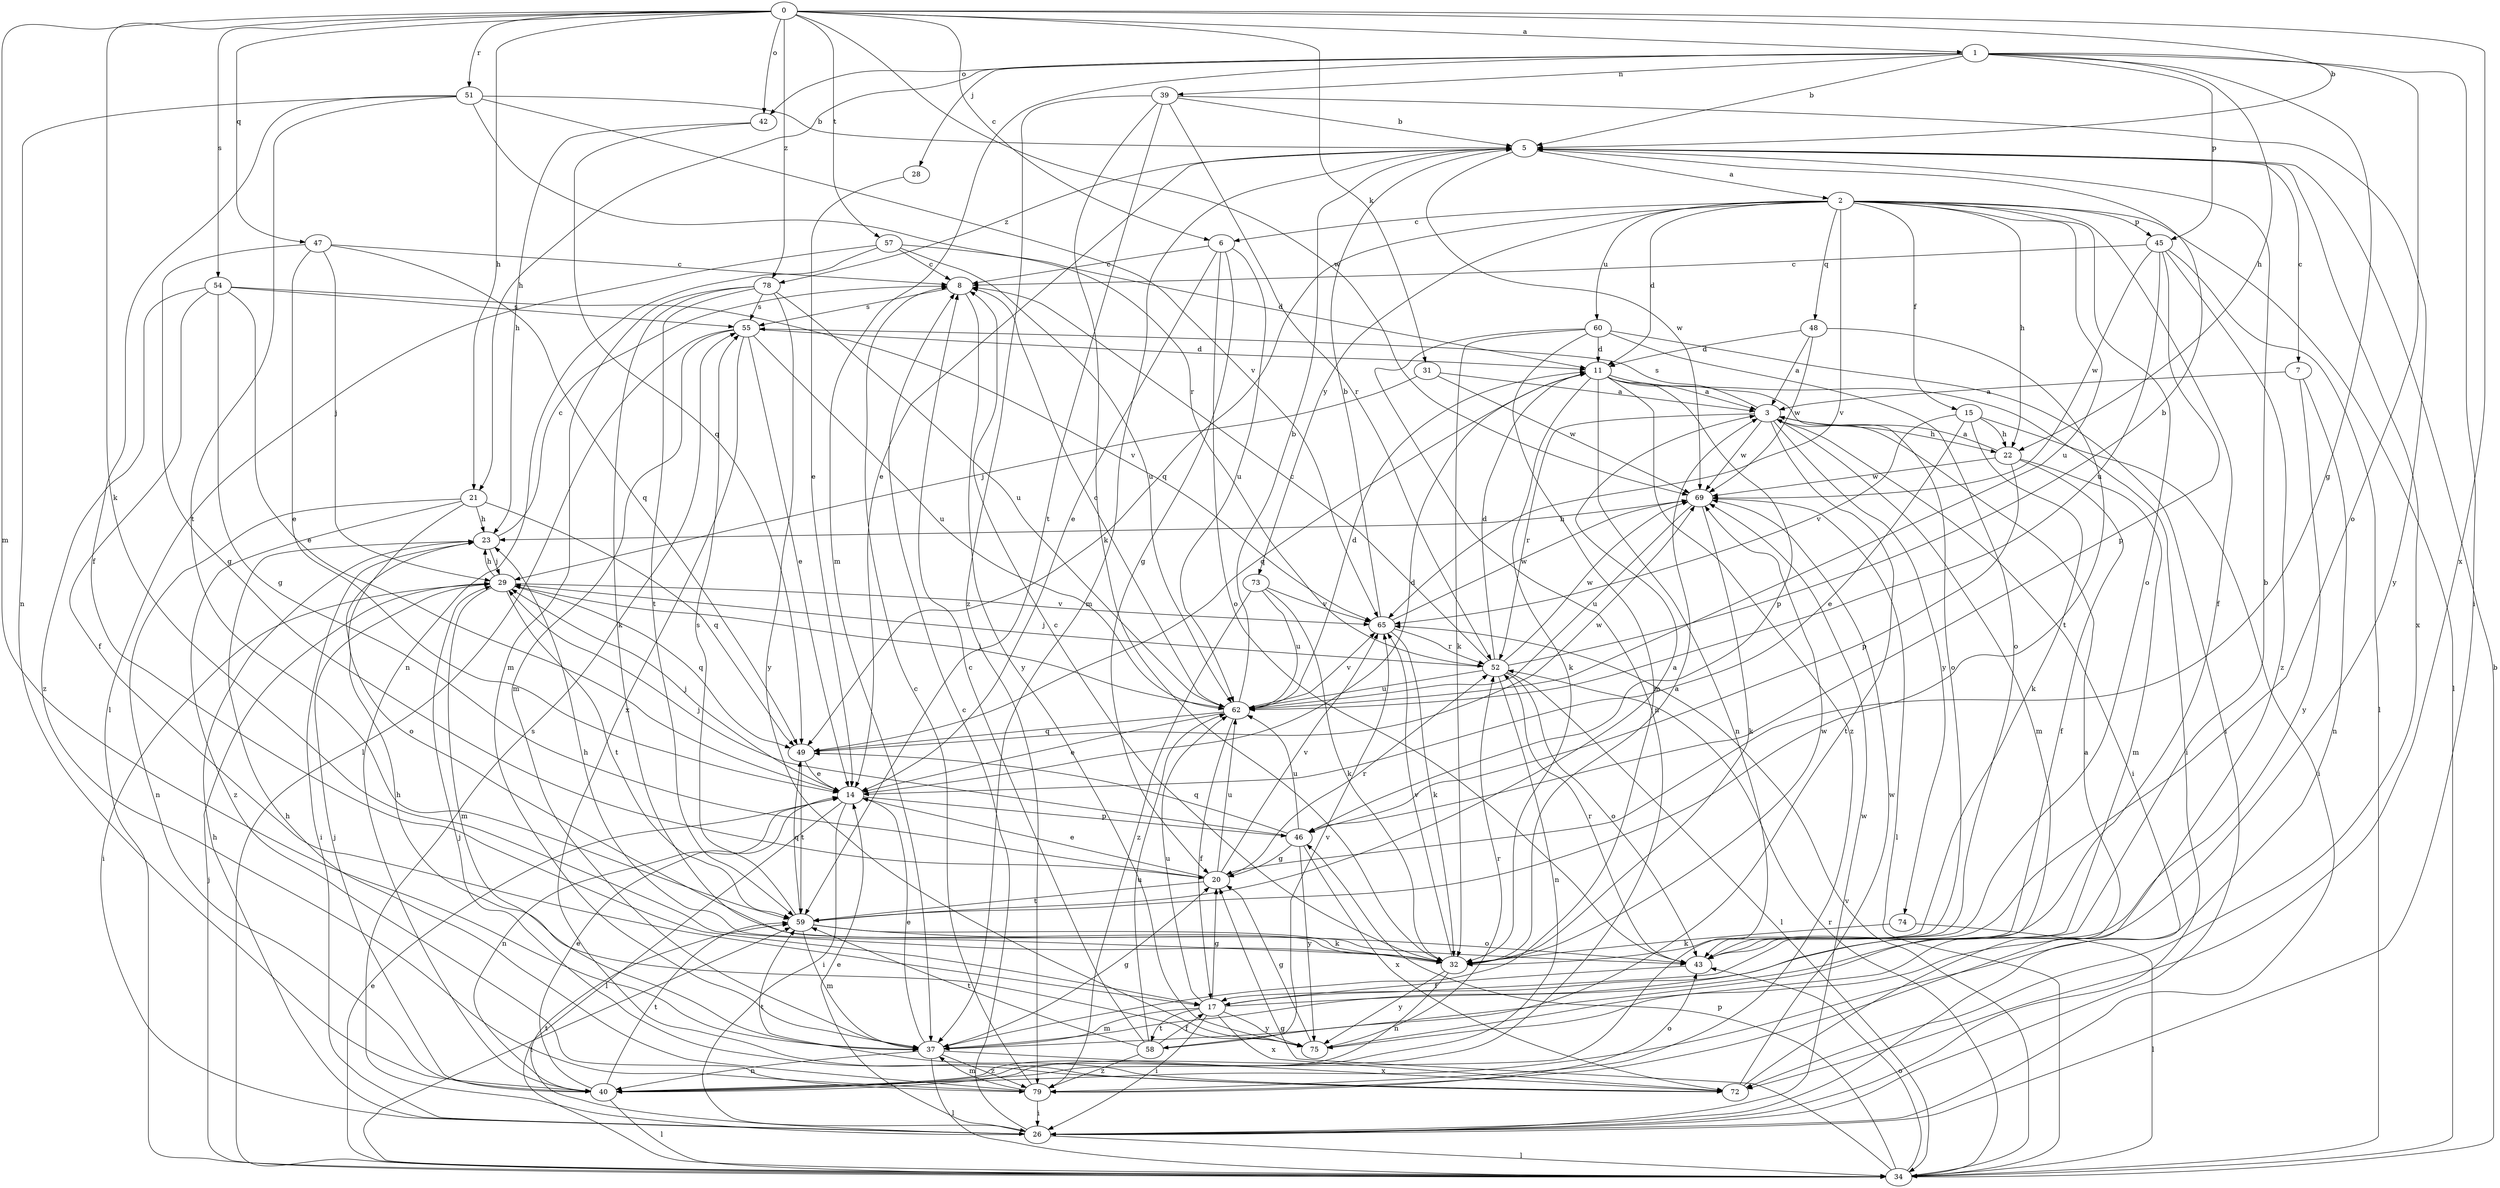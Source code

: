 strict digraph  {
0;
1;
2;
3;
5;
6;
7;
8;
11;
14;
15;
17;
20;
21;
22;
23;
26;
28;
29;
31;
32;
34;
37;
39;
40;
42;
43;
45;
46;
47;
48;
49;
51;
52;
54;
55;
57;
58;
59;
60;
62;
65;
69;
72;
73;
74;
75;
78;
79;
0 -> 1  [label=a];
0 -> 5  [label=b];
0 -> 6  [label=c];
0 -> 21  [label=h];
0 -> 31  [label=k];
0 -> 32  [label=k];
0 -> 37  [label=m];
0 -> 42  [label=o];
0 -> 47  [label=q];
0 -> 51  [label=r];
0 -> 54  [label=s];
0 -> 57  [label=t];
0 -> 69  [label=w];
0 -> 72  [label=x];
0 -> 78  [label=z];
1 -> 5  [label=b];
1 -> 20  [label=g];
1 -> 21  [label=h];
1 -> 22  [label=h];
1 -> 26  [label=i];
1 -> 28  [label=j];
1 -> 37  [label=m];
1 -> 39  [label=n];
1 -> 42  [label=o];
1 -> 43  [label=o];
1 -> 45  [label=p];
2 -> 6  [label=c];
2 -> 11  [label=d];
2 -> 15  [label=f];
2 -> 17  [label=f];
2 -> 22  [label=h];
2 -> 34  [label=l];
2 -> 43  [label=o];
2 -> 45  [label=p];
2 -> 48  [label=q];
2 -> 49  [label=q];
2 -> 60  [label=u];
2 -> 62  [label=u];
2 -> 65  [label=v];
2 -> 73  [label=y];
3 -> 22  [label=h];
3 -> 26  [label=i];
3 -> 37  [label=m];
3 -> 52  [label=r];
3 -> 55  [label=s];
3 -> 58  [label=t];
3 -> 69  [label=w];
3 -> 74  [label=y];
5 -> 2  [label=a];
5 -> 7  [label=c];
5 -> 14  [label=e];
5 -> 37  [label=m];
5 -> 69  [label=w];
5 -> 72  [label=x];
5 -> 78  [label=z];
6 -> 8  [label=c];
6 -> 14  [label=e];
6 -> 20  [label=g];
6 -> 43  [label=o];
6 -> 62  [label=u];
7 -> 3  [label=a];
7 -> 40  [label=n];
7 -> 75  [label=y];
8 -> 55  [label=s];
8 -> 75  [label=y];
11 -> 3  [label=a];
11 -> 26  [label=i];
11 -> 32  [label=k];
11 -> 40  [label=n];
11 -> 43  [label=o];
11 -> 46  [label=p];
11 -> 49  [label=q];
11 -> 79  [label=z];
14 -> 11  [label=d];
14 -> 26  [label=i];
14 -> 29  [label=j];
14 -> 34  [label=l];
14 -> 40  [label=n];
14 -> 46  [label=p];
15 -> 14  [label=e];
15 -> 22  [label=h];
15 -> 26  [label=i];
15 -> 32  [label=k];
15 -> 65  [label=v];
17 -> 5  [label=b];
17 -> 20  [label=g];
17 -> 26  [label=i];
17 -> 37  [label=m];
17 -> 58  [label=t];
17 -> 62  [label=u];
17 -> 72  [label=x];
17 -> 75  [label=y];
20 -> 14  [label=e];
20 -> 52  [label=r];
20 -> 59  [label=t];
20 -> 62  [label=u];
20 -> 65  [label=v];
21 -> 23  [label=h];
21 -> 40  [label=n];
21 -> 43  [label=o];
21 -> 49  [label=q];
21 -> 79  [label=z];
22 -> 3  [label=a];
22 -> 17  [label=f];
22 -> 37  [label=m];
22 -> 46  [label=p];
22 -> 69  [label=w];
23 -> 8  [label=c];
23 -> 26  [label=i];
23 -> 29  [label=j];
26 -> 8  [label=c];
26 -> 14  [label=e];
26 -> 23  [label=h];
26 -> 34  [label=l];
26 -> 55  [label=s];
26 -> 59  [label=t];
26 -> 69  [label=w];
28 -> 14  [label=e];
29 -> 23  [label=h];
29 -> 26  [label=i];
29 -> 37  [label=m];
29 -> 49  [label=q];
29 -> 59  [label=t];
29 -> 65  [label=v];
31 -> 3  [label=a];
31 -> 29  [label=j];
31 -> 69  [label=w];
32 -> 3  [label=a];
32 -> 8  [label=c];
32 -> 23  [label=h];
32 -> 40  [label=n];
32 -> 65  [label=v];
32 -> 69  [label=w];
32 -> 75  [label=y];
34 -> 5  [label=b];
34 -> 14  [label=e];
34 -> 20  [label=g];
34 -> 29  [label=j];
34 -> 43  [label=o];
34 -> 46  [label=p];
34 -> 52  [label=r];
34 -> 59  [label=t];
34 -> 65  [label=v];
37 -> 14  [label=e];
37 -> 20  [label=g];
37 -> 34  [label=l];
37 -> 40  [label=n];
37 -> 72  [label=x];
37 -> 79  [label=z];
39 -> 5  [label=b];
39 -> 32  [label=k];
39 -> 52  [label=r];
39 -> 59  [label=t];
39 -> 75  [label=y];
39 -> 79  [label=z];
40 -> 14  [label=e];
40 -> 29  [label=j];
40 -> 34  [label=l];
40 -> 59  [label=t];
42 -> 23  [label=h];
42 -> 49  [label=q];
43 -> 17  [label=f];
43 -> 52  [label=r];
45 -> 8  [label=c];
45 -> 34  [label=l];
45 -> 46  [label=p];
45 -> 62  [label=u];
45 -> 69  [label=w];
45 -> 79  [label=z];
46 -> 20  [label=g];
46 -> 29  [label=j];
46 -> 49  [label=q];
46 -> 62  [label=u];
46 -> 72  [label=x];
46 -> 75  [label=y];
47 -> 8  [label=c];
47 -> 14  [label=e];
47 -> 20  [label=g];
47 -> 29  [label=j];
47 -> 49  [label=q];
48 -> 3  [label=a];
48 -> 11  [label=d];
48 -> 59  [label=t];
48 -> 69  [label=w];
49 -> 14  [label=e];
49 -> 59  [label=t];
49 -> 69  [label=w];
51 -> 5  [label=b];
51 -> 17  [label=f];
51 -> 40  [label=n];
51 -> 52  [label=r];
51 -> 59  [label=t];
51 -> 65  [label=v];
52 -> 5  [label=b];
52 -> 8  [label=c];
52 -> 11  [label=d];
52 -> 29  [label=j];
52 -> 34  [label=l];
52 -> 40  [label=n];
52 -> 43  [label=o];
52 -> 62  [label=u];
52 -> 69  [label=w];
54 -> 14  [label=e];
54 -> 17  [label=f];
54 -> 20  [label=g];
54 -> 55  [label=s];
54 -> 65  [label=v];
54 -> 79  [label=z];
55 -> 11  [label=d];
55 -> 14  [label=e];
55 -> 34  [label=l];
55 -> 37  [label=m];
55 -> 62  [label=u];
55 -> 72  [label=x];
57 -> 8  [label=c];
57 -> 11  [label=d];
57 -> 34  [label=l];
57 -> 40  [label=n];
57 -> 62  [label=u];
58 -> 8  [label=c];
58 -> 17  [label=f];
58 -> 59  [label=t];
58 -> 62  [label=u];
58 -> 65  [label=v];
58 -> 79  [label=z];
59 -> 3  [label=a];
59 -> 32  [label=k];
59 -> 37  [label=m];
59 -> 43  [label=o];
59 -> 49  [label=q];
59 -> 55  [label=s];
60 -> 11  [label=d];
60 -> 26  [label=i];
60 -> 32  [label=k];
60 -> 37  [label=m];
60 -> 40  [label=n];
60 -> 43  [label=o];
62 -> 5  [label=b];
62 -> 8  [label=c];
62 -> 11  [label=d];
62 -> 14  [label=e];
62 -> 17  [label=f];
62 -> 29  [label=j];
62 -> 49  [label=q];
62 -> 65  [label=v];
65 -> 5  [label=b];
65 -> 32  [label=k];
65 -> 52  [label=r];
65 -> 69  [label=w];
69 -> 23  [label=h];
69 -> 32  [label=k];
69 -> 34  [label=l];
69 -> 62  [label=u];
72 -> 3  [label=a];
72 -> 29  [label=j];
72 -> 59  [label=t];
72 -> 69  [label=w];
73 -> 32  [label=k];
73 -> 62  [label=u];
73 -> 65  [label=v];
73 -> 79  [label=z];
74 -> 32  [label=k];
74 -> 34  [label=l];
75 -> 20  [label=g];
75 -> 23  [label=h];
75 -> 52  [label=r];
78 -> 32  [label=k];
78 -> 37  [label=m];
78 -> 55  [label=s];
78 -> 59  [label=t];
78 -> 62  [label=u];
78 -> 75  [label=y];
79 -> 8  [label=c];
79 -> 23  [label=h];
79 -> 26  [label=i];
79 -> 37  [label=m];
79 -> 43  [label=o];
}
